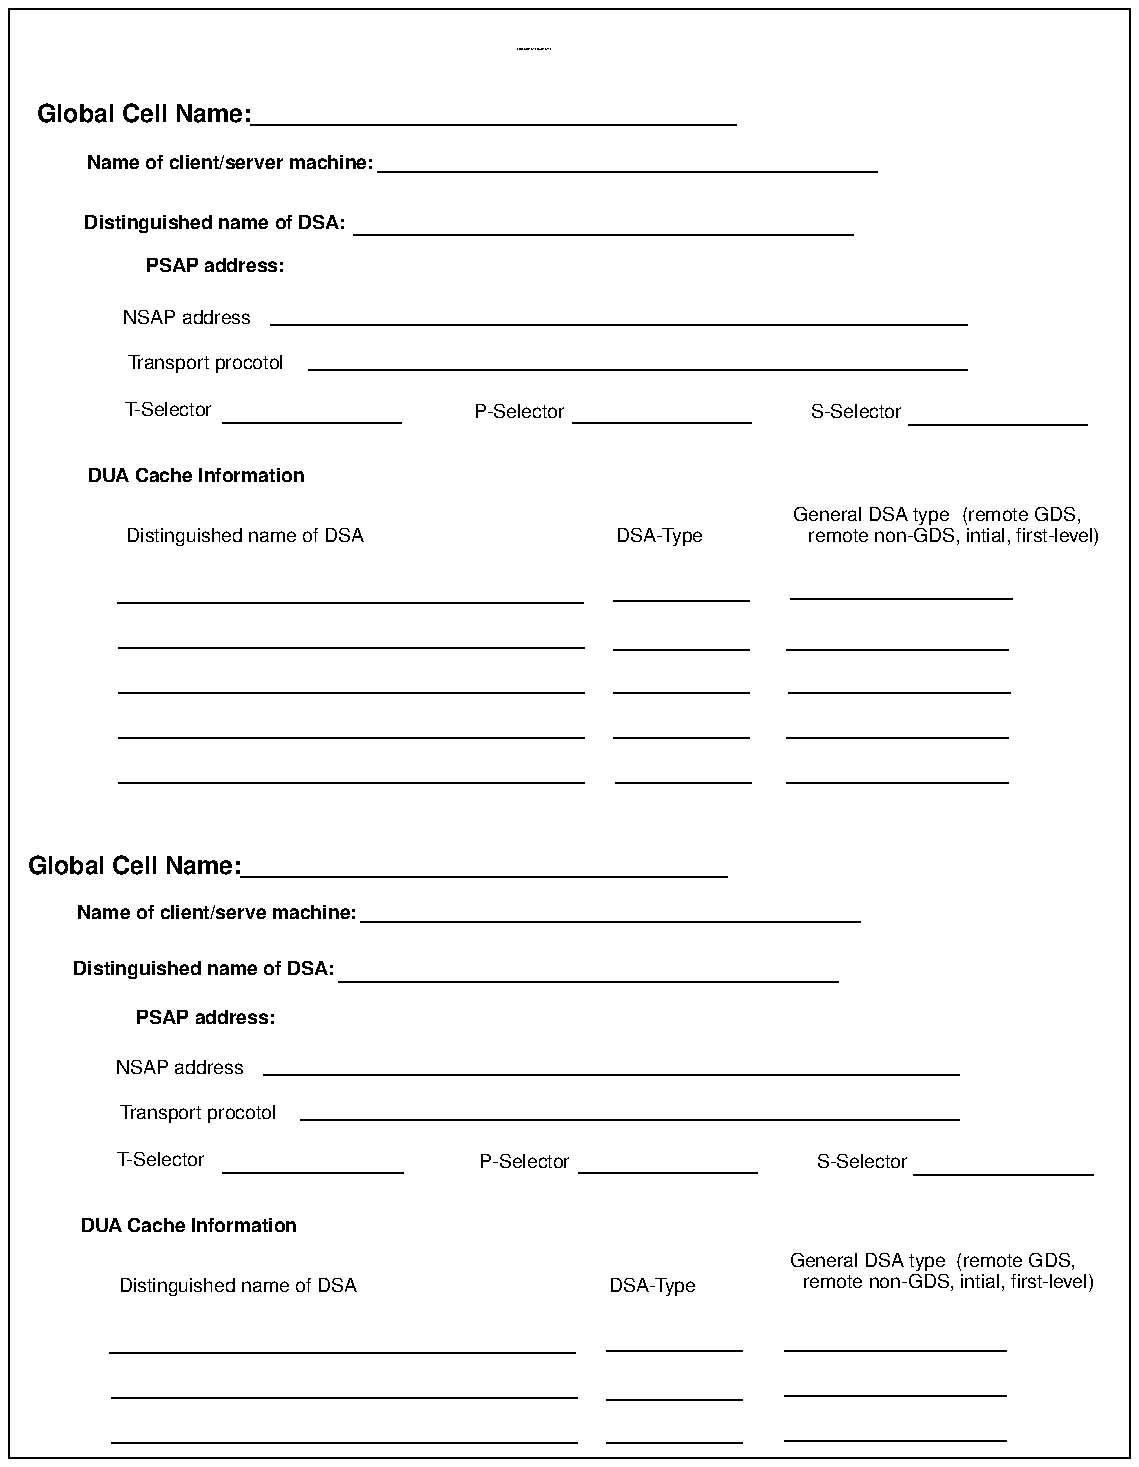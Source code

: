...\" @OSF_COPYRIGHT@
...\" COPYRIGHT NOTICE
...\" Copyright (c) 1990, 1991, 1992, 1993 Open Software Foundation, Inc.
...\" ALL RIGHTS RESERVED (DCE).  See the file named COPYRIGHT.DCE in the
...\" src directory for the full copyright text.
...\" 
...\" HISTORY
...\" $Log: fig14.clientserverE.pic,v $
...\" Revision 1.1.2.1  1994/08/04  21:02:05  hal
...\" 	Create DCE GDS Admin Gd & Ref from GDS parts of Adm Gd & Cmd Ref; fix log
...\" 	[1994/08/04  20:37:27  hal]
...\"
...\" Revision 1.1.2.4  1993/01/28  19:08:58  dbelch
...\" 	Embedding copyright notice
...\" 	[1993/01/28  18:37:13  dbelch]
...\" 
...\" Revision 1.1.2.3  1992/12/08  21:24:40  rnollman
...\" 	fixed illustration
...\" 	[1992/12/08  21:24:21  rnollman]
...\" 
...\" Revision 1.1.2.2  1992/12/08  20:34:30  rnollman
...\" 	new illustration
...\" 	[1992/12/08  20:34:01  rnollman]
...\" 
...\" $EndLog$
.PS
scale = 106.667
line   from 539, 552 \
	to 634, 552 
"\fH\s7S-Selector\s0\fP"  at 690, 558
"\fH\s7P-Selector\s0\fP"  at 510, 558
line   from 718, 551 \
	to 813, 551 
line   from 426, 286 \
	to 692, 286 
"\f(HB\s7Name of client/serve machine:\s0\fP"  at 349, 291
line   from 435, 686 \
	to 701, 686 
"\f(HB\s7Name of client/server machine:\s0\fP"  at 356, 691
"\f(HB\s7PSAP address:\s0\fP"  at 343, 235
"\f(HB\s7PSAP address:\s0\fP"  at 348, 636
line   from 653, 360 \
	to 771, 360 
line   from 653, 384 \
	to 771, 384 
line   from 654, 408 \
	to 772, 408 
line   from 653, 431 \
	to 771, 431 
line   from 655, 458 \
	to 773, 458 
"\fH\s7(remote GDS,\s0\fP"  at 778, 503
"\fH\s7General DSA type\s0\fP"  at 698, 503
"\fH\s7DSA-Type\s0\fP"  at 585, 492
"\fH\s7Distinguished name of DSA\s0\fP"  at 364, 492
line   from 296, 456 \
	to 544, 456 
line   from 561, 457 \
	to 633, 457 
line   from 297, 432 \
	to 545, 432 
line   from 297, 408 \
	to 545, 408 
line   from 297, 384 \
	to 545, 384 
line   from 561, 408 \
	to 633, 408 
line   from 562, 360 \
	to 634, 360 
line   from 561, 431 \
	to 633, 431 
line   from 561, 384 \
	to 633, 384 
"\fH\s7\s0\fP"  at 796, 577
"\f(HB\s7DUA Cache Information\s0\fP"  at 338, 524
"\fH\s7T-Selector\s0\fP"  at 323, 559
"\fH\s7Transport procotol\s0\fP"  at 343, 584
"\fH\s7NSAP address\s0\fP"  at 333, 608
line   from 378, 604 \
	to 749, 604 
line   from 398, 580 \
	to 749, 580 
line   from 297, 360 \
	to 545, 360 
"\f(HB\s7Distinguished name of DSA:\s0\fP"  at 348, 659
line   from 422, 652 \
	to 688, 652 
"\f(HB\s9Global Cell Name:\s0\fP"  at 310, 716
line   from 367, 711 \
	to 626, 711 
box  wid 598 ht 773 at 537, 386.5
"\f(HB\s10Client/Server Worksheet\s0\fP"  at 518, 754
line   from 652, 9 \
	to 770, 9 
line   from 652, 33 \
	to 770, 33 
line   from 652, 57 \
	to 770, 57 
"\fH\s7(remote GDS,\s0\fP"  at 775, 105
"\fH\s7General DSA type\s0\fP"  at 696, 105
line   from 374, 204 \
	to 745, 204 
"\fH\s7NSAP address\s0\fP"  at 329, 208
"\fH\s7Transport procotol\s0\fP"  at 339, 184
"\fH\s7T-Selector\s0\fP"  at 319, 159
"\fH\s7\s0\fP"  at 792, 177
line   from 557, 31 \
	to 629, 31 
line   from 557, 8 \
	to 629, 8 
line   from 293, 8 \
	to 541, 8 
line   from 293, 32 \
	to 541, 32 
line   from 557, 57 \
	to 629, 57 
line   from 292, 56 \
	to 540, 56 
"\fH\s7Distinguished name of DSA\s0\fP"  at 360, 92
"\fH\s7DSA-Type\s0\fP"  at 581, 92
line   from 362, 310 \
	to 621, 310 
"\f(HB\s9Global Cell Name:\s0\fP"  at 305, 315
"\f(HB\s7Distinguished name of DSA:\s0\fP"  at 342, 261
line   from 414, 254 \
	to 680, 254 
"\fH\s7remote non-GDS, intial, first-level)\s0\fP"  at 739, 94
"\fH\s7remote non-GDS, intial, first-level)\s0\fP"  at 742, 492
line   from 394, 180 \
	to 745, 180 
"\f(HB\s7DUA Cache Information\s0\fP"  at 334, 124
line   from 352, 152 \
	to 448, 152 
line   from 352, 552 \
	to 447, 552 
line   from 721, 151 \
	to 816, 151 
"\fH\s7P-Selector\s0\fP"  at 513, 158
"\fH\s7S-Selector\s0\fP"  at 693, 158
line   from 542, 152 \
	to 637, 152 
.PE
